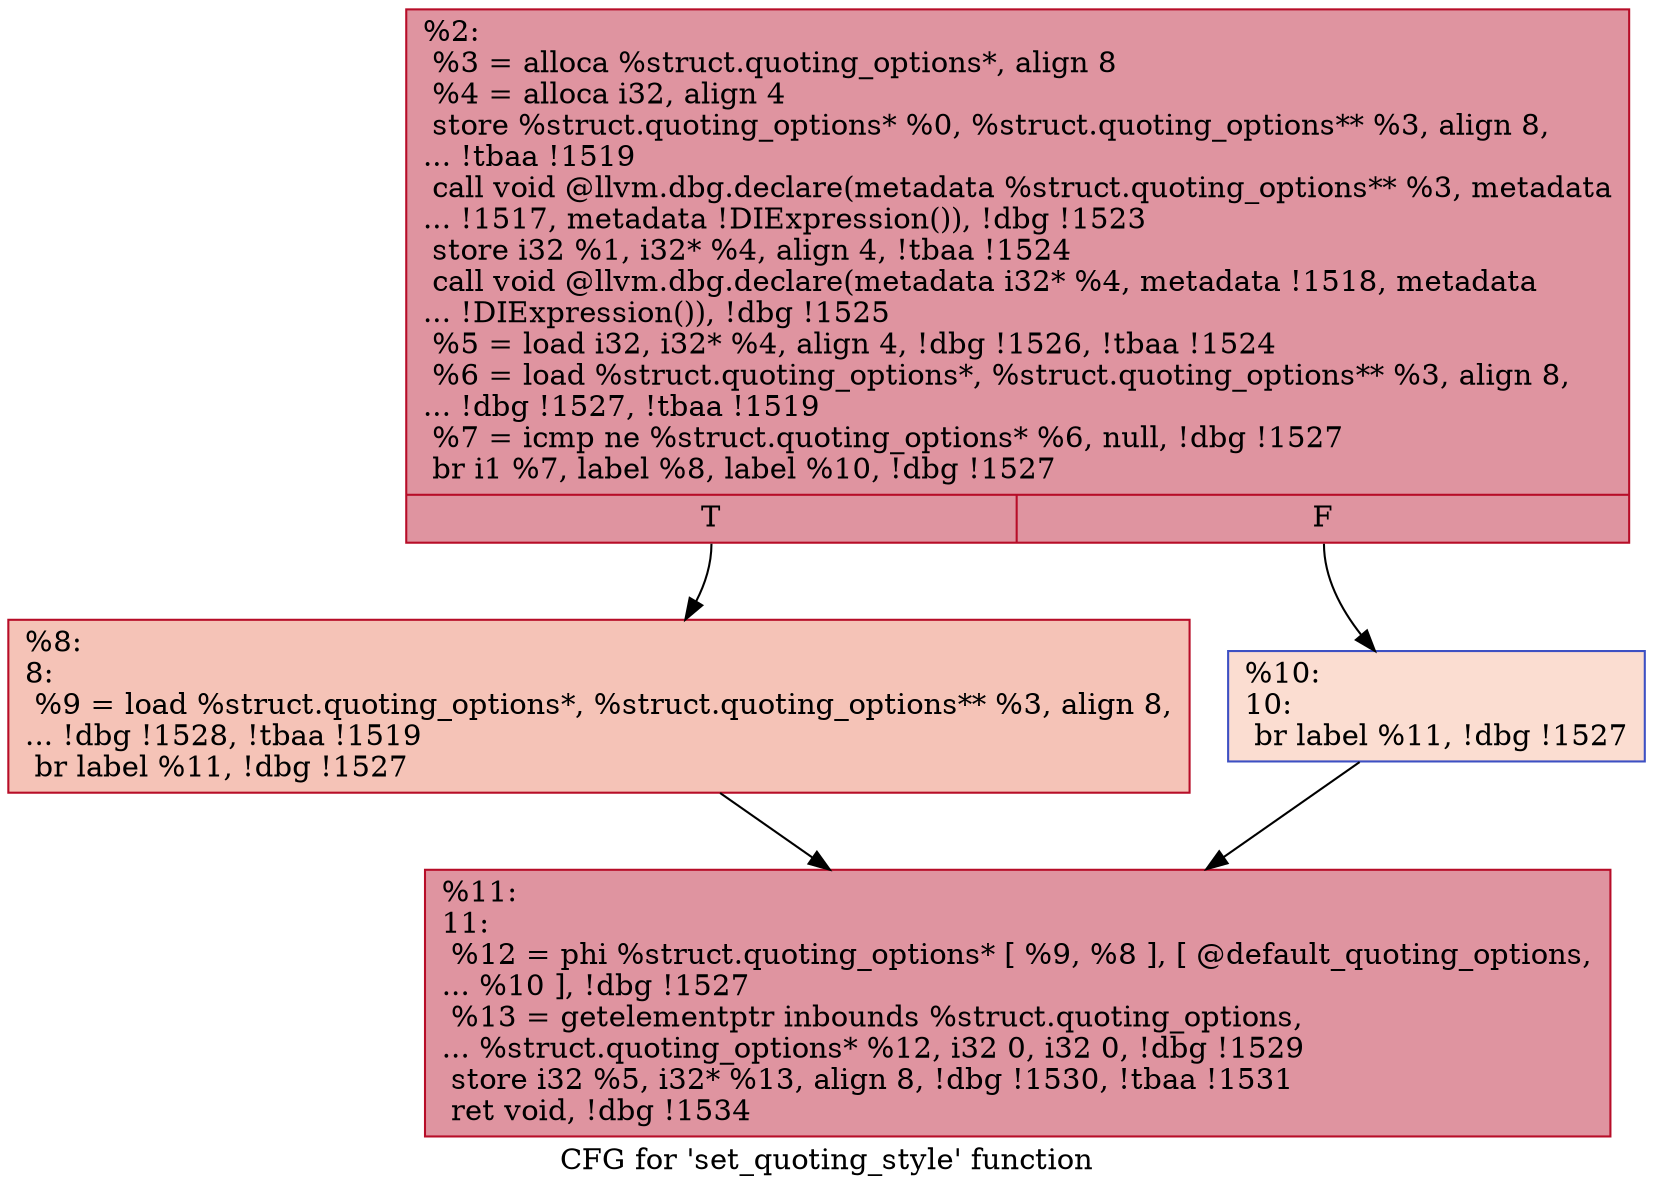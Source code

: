 digraph "CFG for 'set_quoting_style' function" {
	label="CFG for 'set_quoting_style' function";

	Node0x27554d0 [shape=record,color="#b70d28ff", style=filled, fillcolor="#b70d2870",label="{%2:\l  %3 = alloca %struct.quoting_options*, align 8\l  %4 = alloca i32, align 4\l  store %struct.quoting_options* %0, %struct.quoting_options** %3, align 8,\l... !tbaa !1519\l  call void @llvm.dbg.declare(metadata %struct.quoting_options** %3, metadata\l... !1517, metadata !DIExpression()), !dbg !1523\l  store i32 %1, i32* %4, align 4, !tbaa !1524\l  call void @llvm.dbg.declare(metadata i32* %4, metadata !1518, metadata\l... !DIExpression()), !dbg !1525\l  %5 = load i32, i32* %4, align 4, !dbg !1526, !tbaa !1524\l  %6 = load %struct.quoting_options*, %struct.quoting_options** %3, align 8,\l... !dbg !1527, !tbaa !1519\l  %7 = icmp ne %struct.quoting_options* %6, null, !dbg !1527\l  br i1 %7, label %8, label %10, !dbg !1527\l|{<s0>T|<s1>F}}"];
	Node0x27554d0:s0 -> Node0x2755520;
	Node0x27554d0:s1 -> Node0x2755570;
	Node0x2755520 [shape=record,color="#b70d28ff", style=filled, fillcolor="#e8765c70",label="{%8:\l8:                                                \l  %9 = load %struct.quoting_options*, %struct.quoting_options** %3, align 8,\l... !dbg !1528, !tbaa !1519\l  br label %11, !dbg !1527\l}"];
	Node0x2755520 -> Node0x27555c0;
	Node0x2755570 [shape=record,color="#3d50c3ff", style=filled, fillcolor="#f7b39670",label="{%10:\l10:                                               \l  br label %11, !dbg !1527\l}"];
	Node0x2755570 -> Node0x27555c0;
	Node0x27555c0 [shape=record,color="#b70d28ff", style=filled, fillcolor="#b70d2870",label="{%11:\l11:                                               \l  %12 = phi %struct.quoting_options* [ %9, %8 ], [ @default_quoting_options,\l... %10 ], !dbg !1527\l  %13 = getelementptr inbounds %struct.quoting_options,\l... %struct.quoting_options* %12, i32 0, i32 0, !dbg !1529\l  store i32 %5, i32* %13, align 8, !dbg !1530, !tbaa !1531\l  ret void, !dbg !1534\l}"];
}
